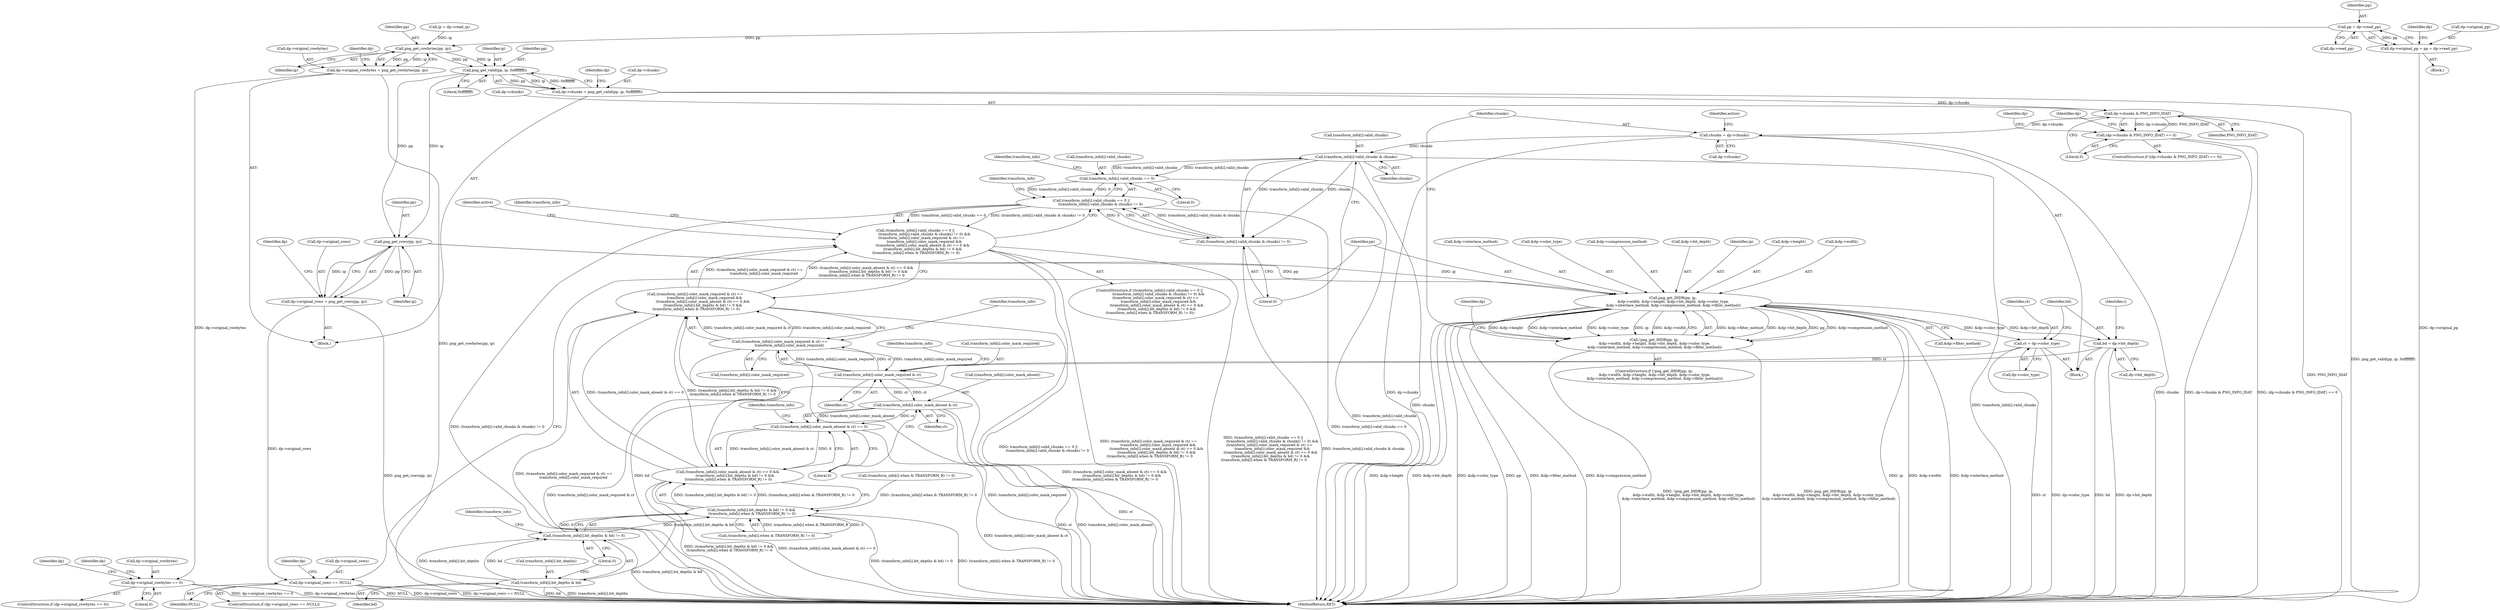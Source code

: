 digraph "1_Android_9d4853418ab2f754c2b63e091c29c5529b8b86ca_25@API" {
"1000126" [label="(Call,pp = dp->read_pp)"];
"1000122" [label="(Call,dp->original_pp = pp = dp->read_pp)"];
"1000155" [label="(Call,png_get_rowbytes(pp, ip))"];
"1000151" [label="(Call,dp->original_rowbytes = png_get_rowbytes(pp, ip))"];
"1000159" [label="(Call,dp->original_rowbytes == 0)"];
"1000172" [label="(Call,png_get_valid(pp, ip, 0xffffffff))"];
"1000168" [label="(Call,dp->chunks = png_get_valid(pp, ip, 0xffffffff))"];
"1000178" [label="(Call,dp->chunks & PNG_INFO_IDAT)"];
"1000177" [label="(Call,(dp->chunks & PNG_INFO_IDAT) == 0)"];
"1000244" [label="(Call,chunks = dp->chunks)"];
"1000299" [label="(Call,transform_info[i].valid_chunks & chunks)"];
"1000291" [label="(Call,transform_info[i].valid_chunks == 0)"];
"1000290" [label="(Call,transform_info[i].valid_chunks == 0 ||\n                (transform_info[i].valid_chunks & chunks) != 0)"];
"1000289" [label="(Call,(transform_info[i].valid_chunks == 0 ||\n                (transform_info[i].valid_chunks & chunks) != 0) &&\n            (transform_info[i].color_mask_required & ct) == \n                transform_info[i].color_mask_required &&\n             (transform_info[i].color_mask_absent & ct) == 0 &&\n             (transform_info[i].bit_depths & bd) != 0 &&\n (transform_info[i].when & TRANSFORM_R) != 0)"];
"1000298" [label="(Call,(transform_info[i].valid_chunks & chunks) != 0)"];
"1000192" [label="(Call,png_get_rows(pp, ip))"];
"1000188" [label="(Call,dp->original_rows = png_get_rows(pp, ip))"];
"1000196" [label="(Call,dp->original_rows == NULL)"];
"1000207" [label="(Call,png_get_IHDR(pp, ip,\n &dp->width, &dp->height, &dp->bit_depth, &dp->color_type,\n &dp->interlace_method, &dp->compression_method, &dp->filter_method))"];
"1000206" [label="(Call,!png_get_IHDR(pp, ip,\n &dp->width, &dp->height, &dp->bit_depth, &dp->color_type,\n &dp->interlace_method, &dp->compression_method, &dp->filter_method))"];
"1000258" [label="(Call,ct = dp->color_type)"];
"1000309" [label="(Call,transform_info[i].color_mask_required & ct)"];
"1000308" [label="(Call,(transform_info[i].color_mask_required & ct) == \n                transform_info[i].color_mask_required)"];
"1000307" [label="(Call,(transform_info[i].color_mask_required & ct) == \n                transform_info[i].color_mask_required &&\n             (transform_info[i].color_mask_absent & ct) == 0 &&\n             (transform_info[i].bit_depths & bd) != 0 &&\n (transform_info[i].when & TRANSFORM_R) != 0)"];
"1000323" [label="(Call,transform_info[i].color_mask_absent & ct)"];
"1000322" [label="(Call,(transform_info[i].color_mask_absent & ct) == 0)"];
"1000321" [label="(Call,(transform_info[i].color_mask_absent & ct) == 0 &&\n             (transform_info[i].bit_depths & bd) != 0 &&\n (transform_info[i].when & TRANSFORM_R) != 0)"];
"1000264" [label="(Call,bd = dp->bit_depth)"];
"1000333" [label="(Call,transform_info[i].bit_depths & bd)"];
"1000332" [label="(Call,(transform_info[i].bit_depths & bd) != 0)"];
"1000331" [label="(Call,(transform_info[i].bit_depths & bd) != 0 &&\n (transform_info[i].when & TRANSFORM_R) != 0)"];
"1000345" [label="(Identifier,transform_info)"];
"1000195" [label="(ControlStructure,if (dp->original_rows == NULL))"];
"1000110" [label="(Block,)"];
"1000340" [label="(Literal,0)"];
"1000172" [label="(Call,png_get_valid(pp, ip, 0xffffffff))"];
"1000178" [label="(Call,dp->chunks & PNG_INFO_IDAT)"];
"1000234" [label="(Call,&dp->filter_method)"];
"1000180" [label="(Identifier,dp)"];
"1000251" [label="(Identifier,active)"];
"1000196" [label="(Call,dp->original_rows == NULL)"];
"1000242" [label="(Block,)"];
"1000122" [label="(Call,dp->original_pp = pp = dp->read_pp)"];
"1000175" [label="(Literal,0xffffffff)"];
"1000351" [label="(Identifier,active)"];
"1000194" [label="(Identifier,ip)"];
"1000176" [label="(ControlStructure,if ((dp->chunks & PNG_INFO_IDAT) == 0))"];
"1000198" [label="(Identifier,dp)"];
"1000334" [label="(Call,transform_info[i].bit_depths)"];
"1000260" [label="(Call,dp->color_type)"];
"1000388" [label="(MethodReturn,RET)"];
"1000188" [label="(Call,dp->original_rows = png_get_rows(pp, ip))"];
"1000355" [label="(Call,(transform_info[i].when & TRANSFORM_R) != 0)"];
"1000321" [label="(Call,(transform_info[i].color_mask_absent & ct) == 0 &&\n             (transform_info[i].bit_depths & bd) != 0 &&\n (transform_info[i].when & TRANSFORM_R) != 0)"];
"1000226" [label="(Call,&dp->interlace_method)"];
"1000182" [label="(Identifier,PNG_INFO_IDAT)"];
"1000152" [label="(Call,dp->original_rowbytes)"];
"1000246" [label="(Call,dp->chunks)"];
"1000316" [label="(Call,transform_info[i].color_mask_required)"];
"1000165" [label="(Identifier,dp)"];
"1000309" [label="(Call,transform_info[i].color_mask_required & ct)"];
"1000331" [label="(Call,(transform_info[i].bit_depths & bd) != 0 &&\n (transform_info[i].when & TRANSFORM_R) != 0)"];
"1000222" [label="(Call,&dp->color_type)"];
"1000207" [label="(Call,png_get_IHDR(pp, ip,\n &dp->width, &dp->height, &dp->bit_depth, &dp->color_type,\n &dp->interlace_method, &dp->compression_method, &dp->filter_method))"];
"1000289" [label="(Call,(transform_info[i].valid_chunks == 0 ||\n                (transform_info[i].valid_chunks & chunks) != 0) &&\n            (transform_info[i].color_mask_required & ct) == \n                transform_info[i].color_mask_required &&\n             (transform_info[i].color_mask_absent & ct) == 0 &&\n             (transform_info[i].bit_depths & bd) != 0 &&\n (transform_info[i].when & TRANSFORM_R) != 0)"];
"1000121" [label="(Block,)"];
"1000193" [label="(Identifier,pp)"];
"1000126" [label="(Call,pp = dp->read_pp)"];
"1000151" [label="(Call,dp->original_rowbytes = png_get_rowbytes(pp, ip))"];
"1000239" [label="(Identifier,dp)"];
"1000326" [label="(Identifier,transform_info)"];
"1000177" [label="(Call,(dp->chunks & PNG_INFO_IDAT) == 0)"];
"1000359" [label="(Identifier,transform_info)"];
"1000168" [label="(Call,dp->chunks = png_get_valid(pp, ip, 0xffffffff))"];
"1000161" [label="(Identifier,dp)"];
"1000156" [label="(Identifier,pp)"];
"1000133" [label="(Identifier,dp)"];
"1000312" [label="(Identifier,transform_info)"];
"1000315" [label="(Identifier,ct)"];
"1000163" [label="(Literal,0)"];
"1000155" [label="(Call,png_get_rowbytes(pp, ip))"];
"1000297" [label="(Literal,0)"];
"1000192" [label="(Call,png_get_rows(pp, ip))"];
"1000332" [label="(Call,(transform_info[i].bit_depths & bd) != 0)"];
"1000333" [label="(Call,transform_info[i].bit_depths & bd)"];
"1000206" [label="(Call,!png_get_IHDR(pp, ip,\n &dp->width, &dp->height, &dp->bit_depth, &dp->color_type,\n &dp->interlace_method, &dp->compression_method, &dp->filter_method))"];
"1000318" [label="(Identifier,transform_info)"];
"1000230" [label="(Call,&dp->compression_method)"];
"1000158" [label="(ControlStructure,if (dp->original_rowbytes == 0))"];
"1000305" [label="(Identifier,chunks)"];
"1000292" [label="(Call,transform_info[i].valid_chunks)"];
"1000218" [label="(Call,&dp->bit_depth)"];
"1000245" [label="(Identifier,chunks)"];
"1000324" [label="(Call,transform_info[i].color_mask_absent)"];
"1000266" [label="(Call,dp->bit_depth)"];
"1000308" [label="(Call,(transform_info[i].color_mask_required & ct) == \n                transform_info[i].color_mask_required)"];
"1000200" [label="(Identifier,NULL)"];
"1000209" [label="(Identifier,ip)"];
"1000214" [label="(Call,&dp->height)"];
"1000307" [label="(Call,(transform_info[i].color_mask_required & ct) == \n                transform_info[i].color_mask_required &&\n             (transform_info[i].color_mask_absent & ct) == 0 &&\n             (transform_info[i].bit_depths & bd) != 0 &&\n (transform_info[i].when & TRANSFORM_R) != 0)"];
"1000197" [label="(Call,dp->original_rows)"];
"1000264" [label="(Call,bd = dp->bit_depth)"];
"1000244" [label="(Call,chunks = dp->chunks)"];
"1000272" [label="(Identifier,i)"];
"1000341" [label="(Call,(transform_info[i].when & TRANSFORM_R) != 0)"];
"1000300" [label="(Call,transform_info[i].valid_chunks)"];
"1000170" [label="(Identifier,dp)"];
"1000339" [label="(Identifier,bd)"];
"1000128" [label="(Call,dp->read_pp)"];
"1000190" [label="(Identifier,dp)"];
"1000258" [label="(Call,ct = dp->color_type)"];
"1000306" [label="(Literal,0)"];
"1000160" [label="(Call,dp->original_rowbytes)"];
"1000208" [label="(Identifier,pp)"];
"1000322" [label="(Call,(transform_info[i].color_mask_absent & ct) == 0)"];
"1000185" [label="(Identifier,dp)"];
"1000330" [label="(Literal,0)"];
"1000157" [label="(Identifier,ip)"];
"1000179" [label="(Call,dp->chunks)"];
"1000183" [label="(Literal,0)"];
"1000329" [label="(Identifier,ct)"];
"1000290" [label="(Call,transform_info[i].valid_chunks == 0 ||\n                (transform_info[i].valid_chunks & chunks) != 0)"];
"1000336" [label="(Identifier,transform_info)"];
"1000291" [label="(Call,transform_info[i].valid_chunks == 0)"];
"1000299" [label="(Call,transform_info[i].valid_chunks & chunks)"];
"1000298" [label="(Call,(transform_info[i].valid_chunks & chunks) != 0)"];
"1000265" [label="(Identifier,bd)"];
"1000310" [label="(Call,transform_info[i].color_mask_required)"];
"1000202" [label="(Identifier,dp)"];
"1000169" [label="(Call,dp->chunks)"];
"1000259" [label="(Identifier,ct)"];
"1000205" [label="(ControlStructure,if (!png_get_IHDR(pp, ip,\n &dp->width, &dp->height, &dp->bit_depth, &dp->color_type,\n &dp->interlace_method, &dp->compression_method, &dp->filter_method)))"];
"1000323" [label="(Call,transform_info[i].color_mask_absent & ct)"];
"1000174" [label="(Identifier,ip)"];
"1000210" [label="(Call,&dp->width)"];
"1000159" [label="(Call,dp->original_rowbytes == 0)"];
"1000127" [label="(Identifier,pp)"];
"1000123" [label="(Call,dp->original_pp)"];
"1000141" [label="(Call,ip = dp->read_ip)"];
"1000302" [label="(Identifier,transform_info)"];
"1000189" [label="(Call,dp->original_rows)"];
"1000173" [label="(Identifier,pp)"];
"1000288" [label="(ControlStructure,if ((transform_info[i].valid_chunks == 0 ||\n                (transform_info[i].valid_chunks & chunks) != 0) &&\n            (transform_info[i].color_mask_required & ct) == \n                transform_info[i].color_mask_required &&\n             (transform_info[i].color_mask_absent & ct) == 0 &&\n             (transform_info[i].bit_depths & bd) != 0 &&\n (transform_info[i].when & TRANSFORM_R) != 0))"];
"1000126" -> "1000122"  [label="AST: "];
"1000126" -> "1000128"  [label="CFG: "];
"1000127" -> "1000126"  [label="AST: "];
"1000128" -> "1000126"  [label="AST: "];
"1000122" -> "1000126"  [label="CFG: "];
"1000126" -> "1000122"  [label="DDG: pp"];
"1000126" -> "1000155"  [label="DDG: pp"];
"1000122" -> "1000121"  [label="AST: "];
"1000123" -> "1000122"  [label="AST: "];
"1000133" -> "1000122"  [label="CFG: "];
"1000122" -> "1000388"  [label="DDG: dp->original_pp"];
"1000155" -> "1000151"  [label="AST: "];
"1000155" -> "1000157"  [label="CFG: "];
"1000156" -> "1000155"  [label="AST: "];
"1000157" -> "1000155"  [label="AST: "];
"1000151" -> "1000155"  [label="CFG: "];
"1000155" -> "1000151"  [label="DDG: pp"];
"1000155" -> "1000151"  [label="DDG: ip"];
"1000141" -> "1000155"  [label="DDG: ip"];
"1000155" -> "1000172"  [label="DDG: pp"];
"1000155" -> "1000172"  [label="DDG: ip"];
"1000151" -> "1000110"  [label="AST: "];
"1000152" -> "1000151"  [label="AST: "];
"1000161" -> "1000151"  [label="CFG: "];
"1000151" -> "1000388"  [label="DDG: png_get_rowbytes(pp, ip)"];
"1000151" -> "1000159"  [label="DDG: dp->original_rowbytes"];
"1000159" -> "1000158"  [label="AST: "];
"1000159" -> "1000163"  [label="CFG: "];
"1000160" -> "1000159"  [label="AST: "];
"1000163" -> "1000159"  [label="AST: "];
"1000165" -> "1000159"  [label="CFG: "];
"1000170" -> "1000159"  [label="CFG: "];
"1000159" -> "1000388"  [label="DDG: dp->original_rowbytes == 0"];
"1000159" -> "1000388"  [label="DDG: dp->original_rowbytes"];
"1000172" -> "1000168"  [label="AST: "];
"1000172" -> "1000175"  [label="CFG: "];
"1000173" -> "1000172"  [label="AST: "];
"1000174" -> "1000172"  [label="AST: "];
"1000175" -> "1000172"  [label="AST: "];
"1000168" -> "1000172"  [label="CFG: "];
"1000172" -> "1000168"  [label="DDG: pp"];
"1000172" -> "1000168"  [label="DDG: ip"];
"1000172" -> "1000168"  [label="DDG: 0xffffffff"];
"1000172" -> "1000192"  [label="DDG: pp"];
"1000172" -> "1000192"  [label="DDG: ip"];
"1000168" -> "1000110"  [label="AST: "];
"1000169" -> "1000168"  [label="AST: "];
"1000180" -> "1000168"  [label="CFG: "];
"1000168" -> "1000388"  [label="DDG: png_get_valid(pp, ip, 0xffffffff)"];
"1000168" -> "1000178"  [label="DDG: dp->chunks"];
"1000178" -> "1000177"  [label="AST: "];
"1000178" -> "1000182"  [label="CFG: "];
"1000179" -> "1000178"  [label="AST: "];
"1000182" -> "1000178"  [label="AST: "];
"1000183" -> "1000178"  [label="CFG: "];
"1000178" -> "1000388"  [label="DDG: PNG_INFO_IDAT"];
"1000178" -> "1000177"  [label="DDG: dp->chunks"];
"1000178" -> "1000177"  [label="DDG: PNG_INFO_IDAT"];
"1000178" -> "1000244"  [label="DDG: dp->chunks"];
"1000177" -> "1000176"  [label="AST: "];
"1000177" -> "1000183"  [label="CFG: "];
"1000183" -> "1000177"  [label="AST: "];
"1000185" -> "1000177"  [label="CFG: "];
"1000190" -> "1000177"  [label="CFG: "];
"1000177" -> "1000388"  [label="DDG: dp->chunks & PNG_INFO_IDAT"];
"1000177" -> "1000388"  [label="DDG: (dp->chunks & PNG_INFO_IDAT) == 0"];
"1000244" -> "1000242"  [label="AST: "];
"1000244" -> "1000246"  [label="CFG: "];
"1000245" -> "1000244"  [label="AST: "];
"1000246" -> "1000244"  [label="AST: "];
"1000251" -> "1000244"  [label="CFG: "];
"1000244" -> "1000388"  [label="DDG: chunks"];
"1000244" -> "1000388"  [label="DDG: dp->chunks"];
"1000244" -> "1000299"  [label="DDG: chunks"];
"1000299" -> "1000298"  [label="AST: "];
"1000299" -> "1000305"  [label="CFG: "];
"1000300" -> "1000299"  [label="AST: "];
"1000305" -> "1000299"  [label="AST: "];
"1000306" -> "1000299"  [label="CFG: "];
"1000299" -> "1000388"  [label="DDG: chunks"];
"1000299" -> "1000388"  [label="DDG: transform_info[i].valid_chunks"];
"1000299" -> "1000291"  [label="DDG: transform_info[i].valid_chunks"];
"1000299" -> "1000298"  [label="DDG: transform_info[i].valid_chunks"];
"1000299" -> "1000298"  [label="DDG: chunks"];
"1000291" -> "1000299"  [label="DDG: transform_info[i].valid_chunks"];
"1000291" -> "1000290"  [label="AST: "];
"1000291" -> "1000297"  [label="CFG: "];
"1000292" -> "1000291"  [label="AST: "];
"1000297" -> "1000291"  [label="AST: "];
"1000302" -> "1000291"  [label="CFG: "];
"1000290" -> "1000291"  [label="CFG: "];
"1000291" -> "1000388"  [label="DDG: transform_info[i].valid_chunks"];
"1000291" -> "1000290"  [label="DDG: transform_info[i].valid_chunks"];
"1000291" -> "1000290"  [label="DDG: 0"];
"1000290" -> "1000289"  [label="AST: "];
"1000290" -> "1000298"  [label="CFG: "];
"1000298" -> "1000290"  [label="AST: "];
"1000312" -> "1000290"  [label="CFG: "];
"1000289" -> "1000290"  [label="CFG: "];
"1000290" -> "1000388"  [label="DDG: transform_info[i].valid_chunks == 0"];
"1000290" -> "1000388"  [label="DDG: (transform_info[i].valid_chunks & chunks) != 0"];
"1000290" -> "1000289"  [label="DDG: transform_info[i].valid_chunks == 0"];
"1000290" -> "1000289"  [label="DDG: (transform_info[i].valid_chunks & chunks) != 0"];
"1000298" -> "1000290"  [label="DDG: transform_info[i].valid_chunks & chunks"];
"1000298" -> "1000290"  [label="DDG: 0"];
"1000289" -> "1000288"  [label="AST: "];
"1000289" -> "1000307"  [label="CFG: "];
"1000307" -> "1000289"  [label="AST: "];
"1000351" -> "1000289"  [label="CFG: "];
"1000359" -> "1000289"  [label="CFG: "];
"1000289" -> "1000388"  [label="DDG: transform_info[i].valid_chunks == 0 ||\n                (transform_info[i].valid_chunks & chunks) != 0"];
"1000289" -> "1000388"  [label="DDG: (transform_info[i].color_mask_required & ct) == \n                transform_info[i].color_mask_required &&\n             (transform_info[i].color_mask_absent & ct) == 0 &&\n             (transform_info[i].bit_depths & bd) != 0 &&\n (transform_info[i].when & TRANSFORM_R) != 0"];
"1000289" -> "1000388"  [label="DDG: (transform_info[i].valid_chunks == 0 ||\n                (transform_info[i].valid_chunks & chunks) != 0) &&\n            (transform_info[i].color_mask_required & ct) == \n                transform_info[i].color_mask_required &&\n             (transform_info[i].color_mask_absent & ct) == 0 &&\n             (transform_info[i].bit_depths & bd) != 0 &&\n (transform_info[i].when & TRANSFORM_R) != 0"];
"1000307" -> "1000289"  [label="DDG: (transform_info[i].color_mask_required & ct) == \n                transform_info[i].color_mask_required"];
"1000307" -> "1000289"  [label="DDG: (transform_info[i].color_mask_absent & ct) == 0 &&\n             (transform_info[i].bit_depths & bd) != 0 &&\n (transform_info[i].when & TRANSFORM_R) != 0"];
"1000298" -> "1000306"  [label="CFG: "];
"1000306" -> "1000298"  [label="AST: "];
"1000298" -> "1000388"  [label="DDG: transform_info[i].valid_chunks & chunks"];
"1000192" -> "1000188"  [label="AST: "];
"1000192" -> "1000194"  [label="CFG: "];
"1000193" -> "1000192"  [label="AST: "];
"1000194" -> "1000192"  [label="AST: "];
"1000188" -> "1000192"  [label="CFG: "];
"1000192" -> "1000188"  [label="DDG: pp"];
"1000192" -> "1000188"  [label="DDG: ip"];
"1000192" -> "1000207"  [label="DDG: pp"];
"1000192" -> "1000207"  [label="DDG: ip"];
"1000188" -> "1000110"  [label="AST: "];
"1000189" -> "1000188"  [label="AST: "];
"1000198" -> "1000188"  [label="CFG: "];
"1000188" -> "1000388"  [label="DDG: png_get_rows(pp, ip)"];
"1000188" -> "1000196"  [label="DDG: dp->original_rows"];
"1000196" -> "1000195"  [label="AST: "];
"1000196" -> "1000200"  [label="CFG: "];
"1000197" -> "1000196"  [label="AST: "];
"1000200" -> "1000196"  [label="AST: "];
"1000202" -> "1000196"  [label="CFG: "];
"1000208" -> "1000196"  [label="CFG: "];
"1000196" -> "1000388"  [label="DDG: NULL"];
"1000196" -> "1000388"  [label="DDG: dp->original_rows"];
"1000196" -> "1000388"  [label="DDG: dp->original_rows == NULL"];
"1000207" -> "1000206"  [label="AST: "];
"1000207" -> "1000234"  [label="CFG: "];
"1000208" -> "1000207"  [label="AST: "];
"1000209" -> "1000207"  [label="AST: "];
"1000210" -> "1000207"  [label="AST: "];
"1000214" -> "1000207"  [label="AST: "];
"1000218" -> "1000207"  [label="AST: "];
"1000222" -> "1000207"  [label="AST: "];
"1000226" -> "1000207"  [label="AST: "];
"1000230" -> "1000207"  [label="AST: "];
"1000234" -> "1000207"  [label="AST: "];
"1000206" -> "1000207"  [label="CFG: "];
"1000207" -> "1000388"  [label="DDG: ip"];
"1000207" -> "1000388"  [label="DDG: &dp->width"];
"1000207" -> "1000388"  [label="DDG: &dp->interlace_method"];
"1000207" -> "1000388"  [label="DDG: &dp->height"];
"1000207" -> "1000388"  [label="DDG: &dp->bit_depth"];
"1000207" -> "1000388"  [label="DDG: &dp->color_type"];
"1000207" -> "1000388"  [label="DDG: pp"];
"1000207" -> "1000388"  [label="DDG: &dp->filter_method"];
"1000207" -> "1000388"  [label="DDG: &dp->compression_method"];
"1000207" -> "1000206"  [label="DDG: &dp->filter_method"];
"1000207" -> "1000206"  [label="DDG: &dp->bit_depth"];
"1000207" -> "1000206"  [label="DDG: pp"];
"1000207" -> "1000206"  [label="DDG: &dp->compression_method"];
"1000207" -> "1000206"  [label="DDG: &dp->height"];
"1000207" -> "1000206"  [label="DDG: &dp->interlace_method"];
"1000207" -> "1000206"  [label="DDG: &dp->color_type"];
"1000207" -> "1000206"  [label="DDG: ip"];
"1000207" -> "1000206"  [label="DDG: &dp->width"];
"1000207" -> "1000258"  [label="DDG: &dp->color_type"];
"1000207" -> "1000264"  [label="DDG: &dp->bit_depth"];
"1000206" -> "1000205"  [label="AST: "];
"1000239" -> "1000206"  [label="CFG: "];
"1000245" -> "1000206"  [label="CFG: "];
"1000206" -> "1000388"  [label="DDG: !png_get_IHDR(pp, ip,\n &dp->width, &dp->height, &dp->bit_depth, &dp->color_type,\n &dp->interlace_method, &dp->compression_method, &dp->filter_method)"];
"1000206" -> "1000388"  [label="DDG: png_get_IHDR(pp, ip,\n &dp->width, &dp->height, &dp->bit_depth, &dp->color_type,\n &dp->interlace_method, &dp->compression_method, &dp->filter_method)"];
"1000258" -> "1000242"  [label="AST: "];
"1000258" -> "1000260"  [label="CFG: "];
"1000259" -> "1000258"  [label="AST: "];
"1000260" -> "1000258"  [label="AST: "];
"1000265" -> "1000258"  [label="CFG: "];
"1000258" -> "1000388"  [label="DDG: ct"];
"1000258" -> "1000388"  [label="DDG: dp->color_type"];
"1000258" -> "1000309"  [label="DDG: ct"];
"1000309" -> "1000308"  [label="AST: "];
"1000309" -> "1000315"  [label="CFG: "];
"1000310" -> "1000309"  [label="AST: "];
"1000315" -> "1000309"  [label="AST: "];
"1000318" -> "1000309"  [label="CFG: "];
"1000309" -> "1000388"  [label="DDG: ct"];
"1000309" -> "1000308"  [label="DDG: transform_info[i].color_mask_required"];
"1000309" -> "1000308"  [label="DDG: ct"];
"1000308" -> "1000309"  [label="DDG: transform_info[i].color_mask_required"];
"1000323" -> "1000309"  [label="DDG: ct"];
"1000309" -> "1000323"  [label="DDG: ct"];
"1000308" -> "1000307"  [label="AST: "];
"1000308" -> "1000316"  [label="CFG: "];
"1000316" -> "1000308"  [label="AST: "];
"1000326" -> "1000308"  [label="CFG: "];
"1000307" -> "1000308"  [label="CFG: "];
"1000308" -> "1000388"  [label="DDG: transform_info[i].color_mask_required & ct"];
"1000308" -> "1000388"  [label="DDG: transform_info[i].color_mask_required"];
"1000308" -> "1000307"  [label="DDG: transform_info[i].color_mask_required & ct"];
"1000308" -> "1000307"  [label="DDG: transform_info[i].color_mask_required"];
"1000307" -> "1000321"  [label="CFG: "];
"1000321" -> "1000307"  [label="AST: "];
"1000307" -> "1000388"  [label="DDG: (transform_info[i].color_mask_absent & ct) == 0 &&\n             (transform_info[i].bit_depths & bd) != 0 &&\n (transform_info[i].when & TRANSFORM_R) != 0"];
"1000307" -> "1000388"  [label="DDG: (transform_info[i].color_mask_required & ct) == \n                transform_info[i].color_mask_required"];
"1000321" -> "1000307"  [label="DDG: (transform_info[i].color_mask_absent & ct) == 0"];
"1000321" -> "1000307"  [label="DDG: (transform_info[i].bit_depths & bd) != 0 &&\n (transform_info[i].when & TRANSFORM_R) != 0"];
"1000323" -> "1000322"  [label="AST: "];
"1000323" -> "1000329"  [label="CFG: "];
"1000324" -> "1000323"  [label="AST: "];
"1000329" -> "1000323"  [label="AST: "];
"1000330" -> "1000323"  [label="CFG: "];
"1000323" -> "1000388"  [label="DDG: ct"];
"1000323" -> "1000388"  [label="DDG: transform_info[i].color_mask_absent"];
"1000323" -> "1000322"  [label="DDG: transform_info[i].color_mask_absent"];
"1000323" -> "1000322"  [label="DDG: ct"];
"1000322" -> "1000321"  [label="AST: "];
"1000322" -> "1000330"  [label="CFG: "];
"1000330" -> "1000322"  [label="AST: "];
"1000336" -> "1000322"  [label="CFG: "];
"1000321" -> "1000322"  [label="CFG: "];
"1000322" -> "1000388"  [label="DDG: transform_info[i].color_mask_absent & ct"];
"1000322" -> "1000321"  [label="DDG: transform_info[i].color_mask_absent & ct"];
"1000322" -> "1000321"  [label="DDG: 0"];
"1000321" -> "1000331"  [label="CFG: "];
"1000331" -> "1000321"  [label="AST: "];
"1000321" -> "1000388"  [label="DDG: (transform_info[i].bit_depths & bd) != 0 &&\n (transform_info[i].when & TRANSFORM_R) != 0"];
"1000321" -> "1000388"  [label="DDG: (transform_info[i].color_mask_absent & ct) == 0"];
"1000331" -> "1000321"  [label="DDG: (transform_info[i].bit_depths & bd) != 0"];
"1000331" -> "1000321"  [label="DDG: (transform_info[i].when & TRANSFORM_R) != 0"];
"1000264" -> "1000242"  [label="AST: "];
"1000264" -> "1000266"  [label="CFG: "];
"1000265" -> "1000264"  [label="AST: "];
"1000266" -> "1000264"  [label="AST: "];
"1000272" -> "1000264"  [label="CFG: "];
"1000264" -> "1000388"  [label="DDG: bd"];
"1000264" -> "1000388"  [label="DDG: dp->bit_depth"];
"1000264" -> "1000333"  [label="DDG: bd"];
"1000333" -> "1000332"  [label="AST: "];
"1000333" -> "1000339"  [label="CFG: "];
"1000334" -> "1000333"  [label="AST: "];
"1000339" -> "1000333"  [label="AST: "];
"1000340" -> "1000333"  [label="CFG: "];
"1000333" -> "1000388"  [label="DDG: transform_info[i].bit_depths"];
"1000333" -> "1000388"  [label="DDG: bd"];
"1000333" -> "1000332"  [label="DDG: transform_info[i].bit_depths"];
"1000333" -> "1000332"  [label="DDG: bd"];
"1000332" -> "1000331"  [label="AST: "];
"1000332" -> "1000340"  [label="CFG: "];
"1000340" -> "1000332"  [label="AST: "];
"1000345" -> "1000332"  [label="CFG: "];
"1000331" -> "1000332"  [label="CFG: "];
"1000332" -> "1000388"  [label="DDG: transform_info[i].bit_depths & bd"];
"1000332" -> "1000331"  [label="DDG: transform_info[i].bit_depths & bd"];
"1000332" -> "1000331"  [label="DDG: 0"];
"1000331" -> "1000341"  [label="CFG: "];
"1000341" -> "1000331"  [label="AST: "];
"1000331" -> "1000388"  [label="DDG: (transform_info[i].bit_depths & bd) != 0"];
"1000331" -> "1000388"  [label="DDG: (transform_info[i].when & TRANSFORM_R) != 0"];
"1000355" -> "1000331"  [label="DDG: (transform_info[i].when & TRANSFORM_R) != 0"];
"1000341" -> "1000331"  [label="DDG: transform_info[i].when & TRANSFORM_R"];
"1000341" -> "1000331"  [label="DDG: 0"];
}
